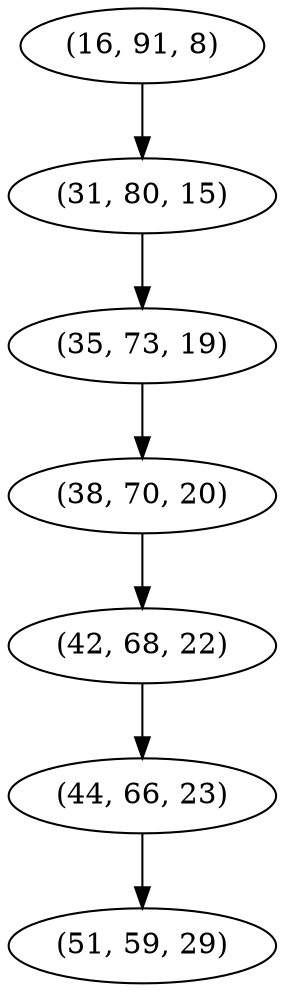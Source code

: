 digraph tree {
    "(16, 91, 8)";
    "(31, 80, 15)";
    "(35, 73, 19)";
    "(38, 70, 20)";
    "(42, 68, 22)";
    "(44, 66, 23)";
    "(51, 59, 29)";
    "(16, 91, 8)" -> "(31, 80, 15)";
    "(31, 80, 15)" -> "(35, 73, 19)";
    "(35, 73, 19)" -> "(38, 70, 20)";
    "(38, 70, 20)" -> "(42, 68, 22)";
    "(42, 68, 22)" -> "(44, 66, 23)";
    "(44, 66, 23)" -> "(51, 59, 29)";
}
